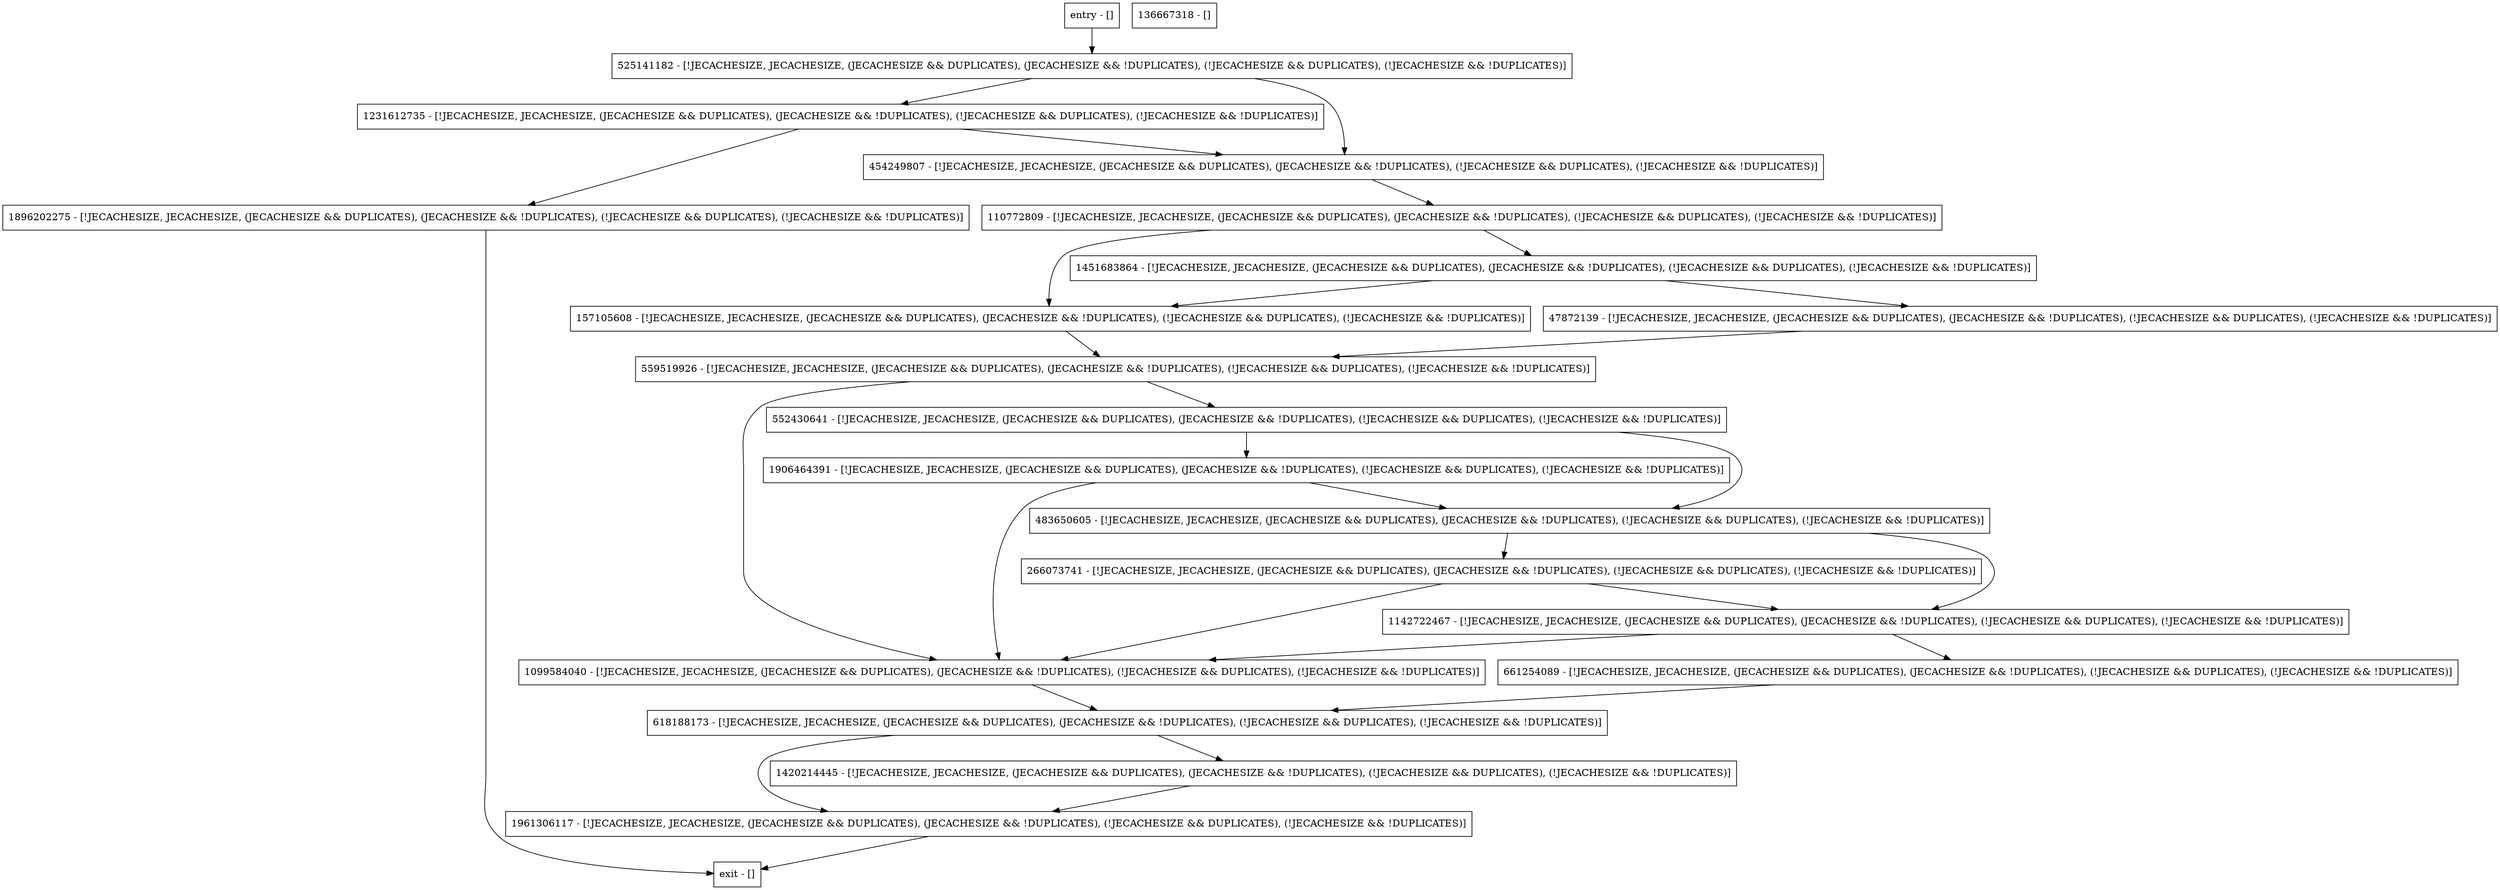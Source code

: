 digraph init {
node [shape=record];
1961306117 [label="1961306117 - [!JECACHESIZE, JECACHESIZE, (JECACHESIZE && DUPLICATES), (JECACHESIZE && !DUPLICATES), (!JECACHESIZE && DUPLICATES), (!JECACHESIZE && !DUPLICATES)]"];
661254089 [label="661254089 - [!JECACHESIZE, JECACHESIZE, (JECACHESIZE && DUPLICATES), (JECACHESIZE && !DUPLICATES), (!JECACHESIZE && DUPLICATES), (!JECACHESIZE && !DUPLICATES)]"];
47872139 [label="47872139 - [!JECACHESIZE, JECACHESIZE, (JECACHESIZE && DUPLICATES), (JECACHESIZE && !DUPLICATES), (!JECACHESIZE && DUPLICATES), (!JECACHESIZE && !DUPLICATES)]"];
1906464391 [label="1906464391 - [!JECACHESIZE, JECACHESIZE, (JECACHESIZE && DUPLICATES), (JECACHESIZE && !DUPLICATES), (!JECACHESIZE && DUPLICATES), (!JECACHESIZE && !DUPLICATES)]"];
1231612735 [label="1231612735 - [!JECACHESIZE, JECACHESIZE, (JECACHESIZE && DUPLICATES), (JECACHESIZE && !DUPLICATES), (!JECACHESIZE && DUPLICATES), (!JECACHESIZE && !DUPLICATES)]"];
1896202275 [label="1896202275 - [!JECACHESIZE, JECACHESIZE, (JECACHESIZE && DUPLICATES), (JECACHESIZE && !DUPLICATES), (!JECACHESIZE && DUPLICATES), (!JECACHESIZE && !DUPLICATES)]"];
110772809 [label="110772809 - [!JECACHESIZE, JECACHESIZE, (JECACHESIZE && DUPLICATES), (JECACHESIZE && !DUPLICATES), (!JECACHESIZE && DUPLICATES), (!JECACHESIZE && !DUPLICATES)]"];
454249807 [label="454249807 - [!JECACHESIZE, JECACHESIZE, (JECACHESIZE && DUPLICATES), (JECACHESIZE && !DUPLICATES), (!JECACHESIZE && DUPLICATES), (!JECACHESIZE && !DUPLICATES)]"];
136667318 [label="136667318 - []"];
618188173 [label="618188173 - [!JECACHESIZE, JECACHESIZE, (JECACHESIZE && DUPLICATES), (JECACHESIZE && !DUPLICATES), (!JECACHESIZE && DUPLICATES), (!JECACHESIZE && !DUPLICATES)]"];
266073741 [label="266073741 - [!JECACHESIZE, JECACHESIZE, (JECACHESIZE && DUPLICATES), (JECACHESIZE && !DUPLICATES), (!JECACHESIZE && DUPLICATES), (!JECACHESIZE && !DUPLICATES)]"];
entry [label="entry - []"];
exit [label="exit - []"];
157105608 [label="157105608 - [!JECACHESIZE, JECACHESIZE, (JECACHESIZE && DUPLICATES), (JECACHESIZE && !DUPLICATES), (!JECACHESIZE && DUPLICATES), (!JECACHESIZE && !DUPLICATES)]"];
1099584040 [label="1099584040 - [!JECACHESIZE, JECACHESIZE, (JECACHESIZE && DUPLICATES), (JECACHESIZE && !DUPLICATES), (!JECACHESIZE && DUPLICATES), (!JECACHESIZE && !DUPLICATES)]"];
1451683864 [label="1451683864 - [!JECACHESIZE, JECACHESIZE, (JECACHESIZE && DUPLICATES), (JECACHESIZE && !DUPLICATES), (!JECACHESIZE && DUPLICATES), (!JECACHESIZE && !DUPLICATES)]"];
559519926 [label="559519926 - [!JECACHESIZE, JECACHESIZE, (JECACHESIZE && DUPLICATES), (JECACHESIZE && !DUPLICATES), (!JECACHESIZE && DUPLICATES), (!JECACHESIZE && !DUPLICATES)]"];
1142722467 [label="1142722467 - [!JECACHESIZE, JECACHESIZE, (JECACHESIZE && DUPLICATES), (JECACHESIZE && !DUPLICATES), (!JECACHESIZE && DUPLICATES), (!JECACHESIZE && !DUPLICATES)]"];
525141182 [label="525141182 - [!JECACHESIZE, JECACHESIZE, (JECACHESIZE && DUPLICATES), (JECACHESIZE && !DUPLICATES), (!JECACHESIZE && DUPLICATES), (!JECACHESIZE && !DUPLICATES)]"];
483650605 [label="483650605 - [!JECACHESIZE, JECACHESIZE, (JECACHESIZE && DUPLICATES), (JECACHESIZE && !DUPLICATES), (!JECACHESIZE && DUPLICATES), (!JECACHESIZE && !DUPLICATES)]"];
552430641 [label="552430641 - [!JECACHESIZE, JECACHESIZE, (JECACHESIZE && DUPLICATES), (JECACHESIZE && !DUPLICATES), (!JECACHESIZE && DUPLICATES), (!JECACHESIZE && !DUPLICATES)]"];
1420214445 [label="1420214445 - [!JECACHESIZE, JECACHESIZE, (JECACHESIZE && DUPLICATES), (JECACHESIZE && !DUPLICATES), (!JECACHESIZE && DUPLICATES), (!JECACHESIZE && !DUPLICATES)]"];
entry;
exit;
1961306117 -> exit;
661254089 -> 618188173;
47872139 -> 559519926;
1906464391 -> 1099584040;
1906464391 -> 483650605;
1231612735 -> 1896202275;
1231612735 -> 454249807;
1896202275 -> exit;
110772809 -> 157105608;
110772809 -> 1451683864;
454249807 -> 110772809;
618188173 -> 1961306117;
618188173 -> 1420214445;
266073741 -> 1099584040;
266073741 -> 1142722467;
entry -> 525141182;
157105608 -> 559519926;
1099584040 -> 618188173;
1451683864 -> 157105608;
1451683864 -> 47872139;
559519926 -> 1099584040;
559519926 -> 552430641;
1142722467 -> 1099584040;
1142722467 -> 661254089;
525141182 -> 1231612735;
525141182 -> 454249807;
483650605 -> 1142722467;
483650605 -> 266073741;
552430641 -> 483650605;
552430641 -> 1906464391;
1420214445 -> 1961306117;
}
